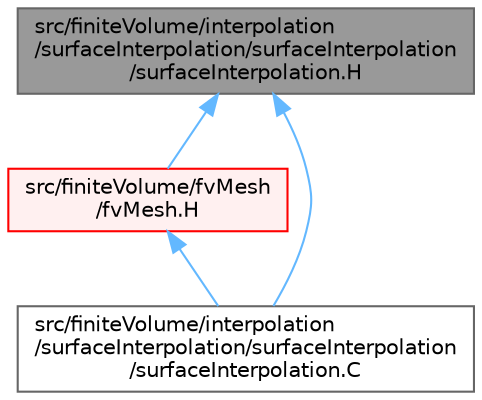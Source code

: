 digraph "src/finiteVolume/interpolation/surfaceInterpolation/surfaceInterpolation/surfaceInterpolation.H"
{
 // LATEX_PDF_SIZE
  bgcolor="transparent";
  edge [fontname=Helvetica,fontsize=10,labelfontname=Helvetica,labelfontsize=10];
  node [fontname=Helvetica,fontsize=10,shape=box,height=0.2,width=0.4];
  Node1 [id="Node000001",label="src/finiteVolume/interpolation\l/surfaceInterpolation/surfaceInterpolation\l/surfaceInterpolation.H",height=0.2,width=0.4,color="gray40", fillcolor="grey60", style="filled", fontcolor="black",tooltip=" "];
  Node1 -> Node2 [id="edge1_Node000001_Node000002",dir="back",color="steelblue1",style="solid",tooltip=" "];
  Node2 [id="Node000002",label="src/finiteVolume/fvMesh\l/fvMesh.H",height=0.2,width=0.4,color="red", fillcolor="#FFF0F0", style="filled",URL="$fvMesh_8H.html",tooltip=" "];
  Node2 -> Node1074 [id="edge2_Node000002_Node001074",dir="back",color="steelblue1",style="solid",tooltip=" "];
  Node1074 [id="Node001074",label="src/finiteVolume/interpolation\l/surfaceInterpolation/surfaceInterpolation\l/surfaceInterpolation.C",height=0.2,width=0.4,color="grey40", fillcolor="white", style="filled",URL="$surfaceInterpolation_8C.html",tooltip="Cell to face interpolation scheme. Included in fvMesh."];
  Node1 -> Node1074 [id="edge3_Node000001_Node001074",dir="back",color="steelblue1",style="solid",tooltip=" "];
}
